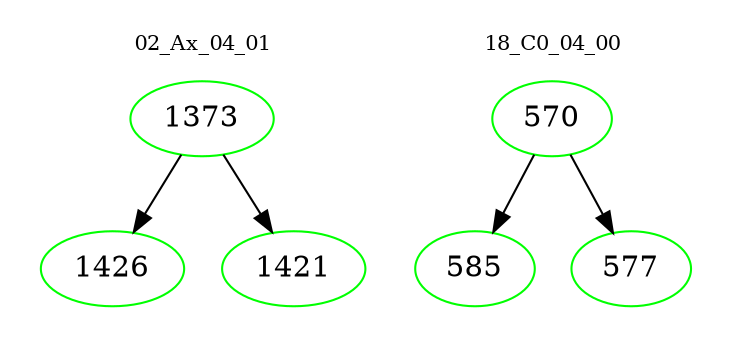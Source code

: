 digraph{
subgraph cluster_0 {
color = white
label = "02_Ax_04_01";
fontsize=10;
T0_1373 [label="1373", color="green"]
T0_1373 -> T0_1426 [color="black"]
T0_1426 [label="1426", color="green"]
T0_1373 -> T0_1421 [color="black"]
T0_1421 [label="1421", color="green"]
}
subgraph cluster_1 {
color = white
label = "18_C0_04_00";
fontsize=10;
T1_570 [label="570", color="green"]
T1_570 -> T1_585 [color="black"]
T1_585 [label="585", color="green"]
T1_570 -> T1_577 [color="black"]
T1_577 [label="577", color="green"]
}
}
